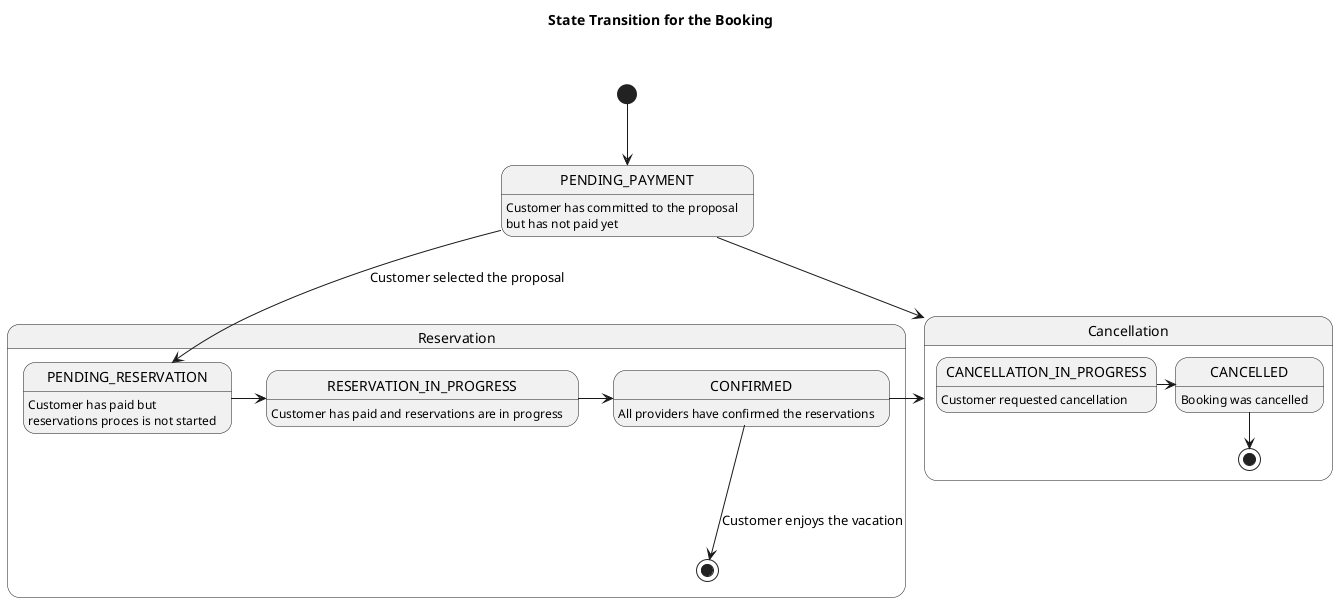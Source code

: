 @startuml
'scale 1000 width



[*] --> PENDING_PAYMENT
PENDING_PAYMENT : Customer has committed to the proposal
PENDING_PAYMENT : but has not paid yet

state Reservation {

PENDING_PAYMENT --> PENDING_RESERVATION : Customer selected the proposal


PENDING_RESERVATION : Customer has paid but
PENDING_RESERVATION : reservations proces is not started


PENDING_RESERVATION -> RESERVATION_IN_PROGRESS
RESERVATION_IN_PROGRESS : Customer has paid and reservations are in progress

RESERVATION_IN_PROGRESS -> CONFIRMED
CONFIRMED : All providers have confirmed the reservations
CONFIRMED --> [*]   : Customer enjoys the vacation

}

state Cancellation {
'Customer may cancel the reservation under some conditions
CONFIRMED -> Cancellation
CANCELLATION_IN_PROGRESS : Customer requested cancellation

CANCELLED --> [*]
}


PENDING_PAYMENT -> Cancellation

CANCELLATION_IN_PROGRESS -> CANCELLED
CANCELLED : Booking was cancelled

title  State Transition for the Booking \n \n
@enduml